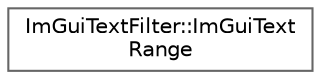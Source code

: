 digraph "クラス階層図"
{
 // LATEX_PDF_SIZE
  bgcolor="transparent";
  edge [fontname=Helvetica,fontsize=10,labelfontname=Helvetica,labelfontsize=10];
  node [fontname=Helvetica,fontsize=10,shape=box,height=0.2,width=0.4];
  rankdir="LR";
  Node0 [id="Node000000",label="ImGuiTextFilter::ImGuiText\lRange",height=0.2,width=0.4,color="grey40", fillcolor="white", style="filled",URL="$struct_im_gui_text_filter_1_1_im_gui_text_range.html",tooltip=" "];
}
